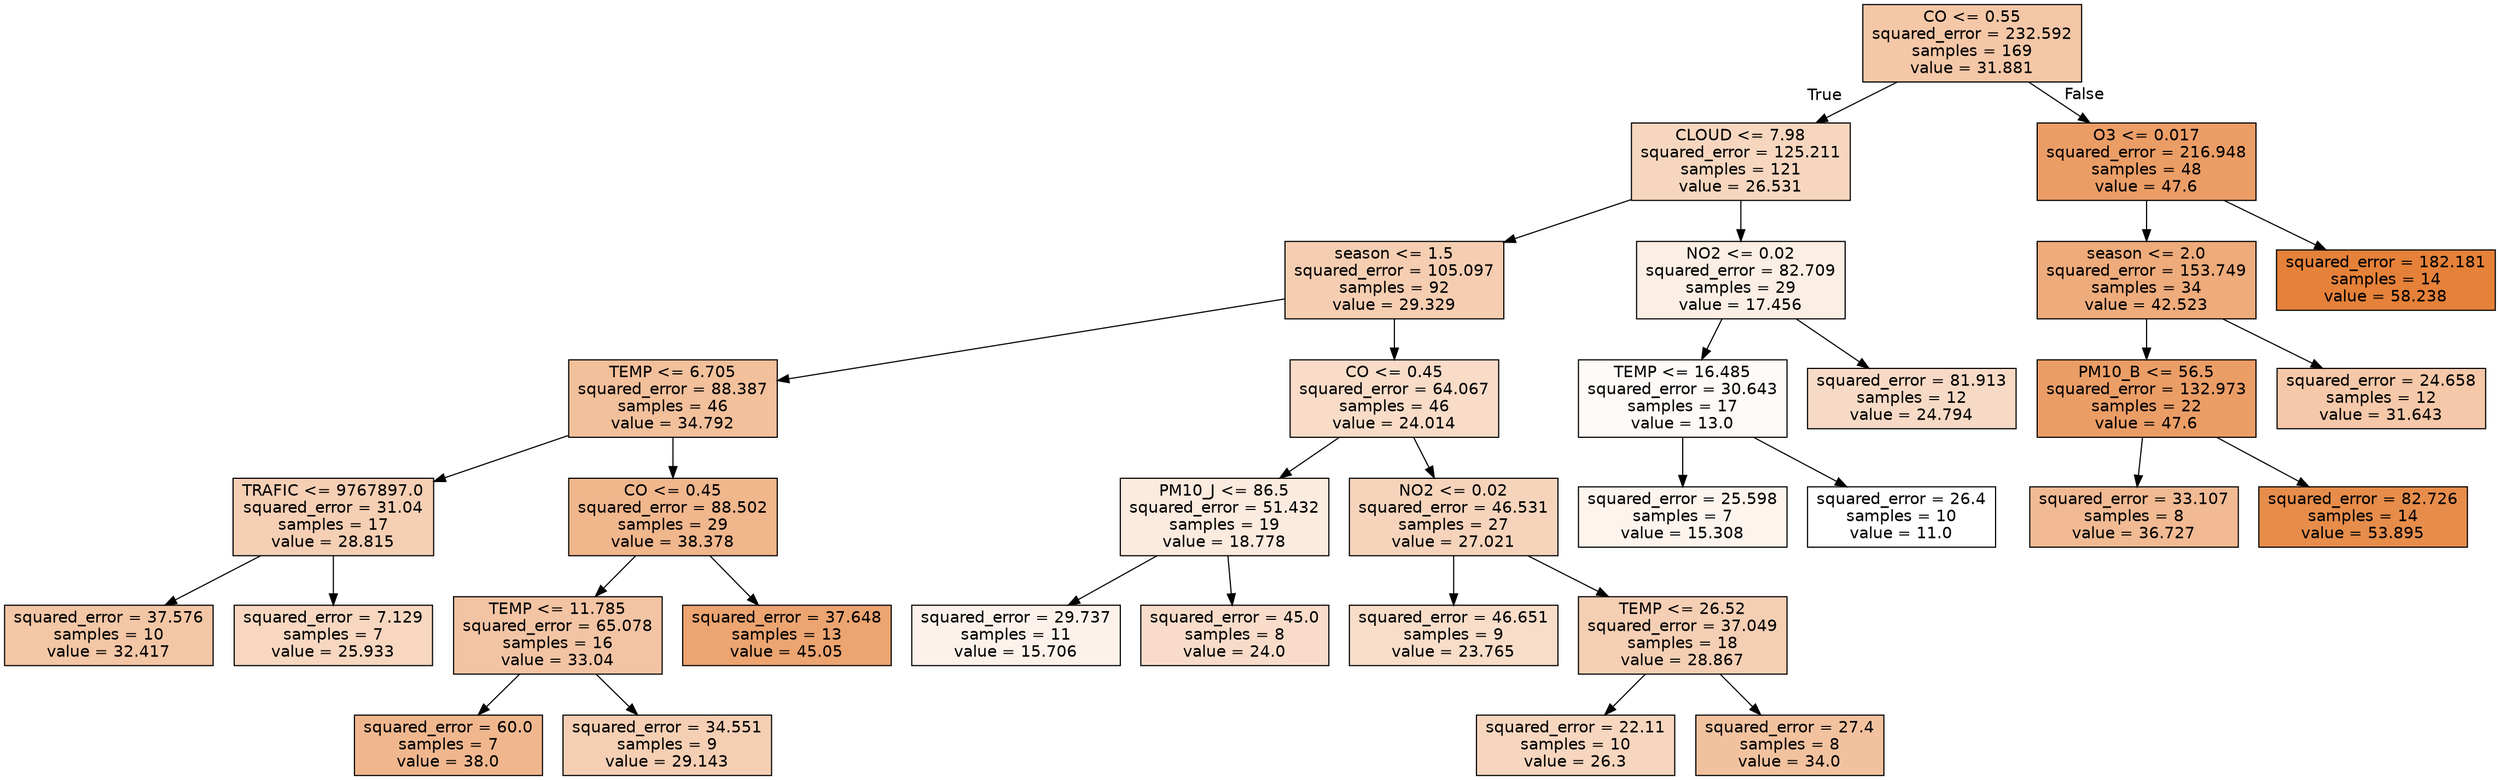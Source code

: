 digraph Tree {
node [shape=box, style="filled", color="black", fontname="helvetica"] ;
edge [fontname="helvetica"] ;
0 [label="CO <= 0.55\nsquared_error = 232.592\nsamples = 169\nvalue = 31.881", fillcolor="#f4c7a7"] ;
1 [label="CLOUD <= 7.98\nsquared_error = 125.211\nsamples = 121\nvalue = 26.531", fillcolor="#f6d6be"] ;
0 -> 1 [labeldistance=2.5, labelangle=45, headlabel="True"] ;
2 [label="season <= 1.5\nsquared_error = 105.097\nsamples = 92\nvalue = 29.329", fillcolor="#f5ceb2"] ;
1 -> 2 ;
3 [label="TEMP <= 6.705\nsquared_error = 88.387\nsamples = 46\nvalue = 34.792", fillcolor="#f2c09b"] ;
2 -> 3 ;
4 [label="TRAFIC <= 9767897.0\nsquared_error = 31.04\nsamples = 17\nvalue = 28.815", fillcolor="#f5cfb4"] ;
3 -> 4 ;
5 [label="squared_error = 37.576\nsamples = 10\nvalue = 32.417", fillcolor="#f3c6a5"] ;
4 -> 5 ;
6 [label="squared_error = 7.129\nsamples = 7\nvalue = 25.933", fillcolor="#f7d7c0"] ;
4 -> 6 ;
7 [label="CO <= 0.45\nsquared_error = 88.502\nsamples = 29\nvalue = 38.378", fillcolor="#f0b68c"] ;
3 -> 7 ;
8 [label="TEMP <= 11.785\nsquared_error = 65.078\nsamples = 16\nvalue = 33.04", fillcolor="#f3c4a3"] ;
7 -> 8 ;
9 [label="squared_error = 60.0\nsamples = 7\nvalue = 38.0", fillcolor="#f0b78e"] ;
8 -> 9 ;
10 [label="squared_error = 34.551\nsamples = 9\nvalue = 29.143", fillcolor="#f5cfb3"] ;
8 -> 10 ;
11 [label="squared_error = 37.648\nsamples = 13\nvalue = 45.05", fillcolor="#eca470"] ;
7 -> 11 ;
12 [label="CO <= 0.45\nsquared_error = 64.067\nsamples = 46\nvalue = 24.014", fillcolor="#f8dcc8"] ;
2 -> 12 ;
13 [label="PM10_J <= 86.5\nsquared_error = 51.432\nsamples = 19\nvalue = 18.778", fillcolor="#fbeade"] ;
12 -> 13 ;
14 [label="squared_error = 29.737\nsamples = 11\nvalue = 15.706", fillcolor="#fcf2eb"] ;
13 -> 14 ;
15 [label="squared_error = 45.0\nsamples = 8\nvalue = 24.0", fillcolor="#f8dcc9"] ;
13 -> 15 ;
16 [label="NO2 <= 0.02\nsquared_error = 46.531\nsamples = 27\nvalue = 27.021", fillcolor="#f6d4bc"] ;
12 -> 16 ;
17 [label="squared_error = 46.651\nsamples = 9\nvalue = 23.765", fillcolor="#f8ddc9"] ;
16 -> 17 ;
18 [label="TEMP <= 26.52\nsquared_error = 37.049\nsamples = 18\nvalue = 28.867", fillcolor="#f5cfb4"] ;
16 -> 18 ;
19 [label="squared_error = 22.11\nsamples = 10\nvalue = 26.3", fillcolor="#f7d6bf"] ;
18 -> 19 ;
20 [label="squared_error = 27.4\nsamples = 8\nvalue = 34.0", fillcolor="#f2c29f"] ;
18 -> 20 ;
21 [label="NO2 <= 0.02\nsquared_error = 82.709\nsamples = 29\nvalue = 17.456", fillcolor="#fbeee4"] ;
1 -> 21 ;
22 [label="TEMP <= 16.485\nsquared_error = 30.643\nsamples = 17\nvalue = 13.0", fillcolor="#fefaf7"] ;
21 -> 22 ;
23 [label="squared_error = 25.598\nsamples = 7\nvalue = 15.308", fillcolor="#fdf4ed"] ;
22 -> 23 ;
24 [label="squared_error = 26.4\nsamples = 10\nvalue = 11.0", fillcolor="#ffffff"] ;
22 -> 24 ;
25 [label="squared_error = 81.913\nsamples = 12\nvalue = 24.794", fillcolor="#f7dac5"] ;
21 -> 25 ;
26 [label="O3 <= 0.017\nsquared_error = 216.948\nsamples = 48\nvalue = 47.6", fillcolor="#eb9d66"] ;
0 -> 26 [labeldistance=2.5, labelangle=-45, headlabel="False"] ;
27 [label="season <= 2.0\nsquared_error = 153.749\nsamples = 34\nvalue = 42.523", fillcolor="#eeab7b"] ;
26 -> 27 ;
28 [label="PM10_B <= 56.5\nsquared_error = 132.973\nsamples = 22\nvalue = 47.6", fillcolor="#eb9d66"] ;
27 -> 28 ;
29 [label="squared_error = 33.107\nsamples = 8\nvalue = 36.727", fillcolor="#f1ba93"] ;
28 -> 29 ;
30 [label="squared_error = 82.726\nsamples = 14\nvalue = 53.895", fillcolor="#e78d4b"] ;
28 -> 30 ;
31 [label="squared_error = 24.658\nsamples = 12\nvalue = 31.643", fillcolor="#f4c8a8"] ;
27 -> 31 ;
32 [label="squared_error = 182.181\nsamples = 14\nvalue = 58.238", fillcolor="#e58139"] ;
26 -> 32 ;
}